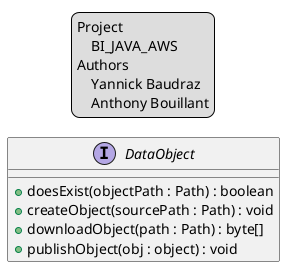 @startuml
'https://plantuml.com/class-diagram

legend top
    Project
        BI_JAVA_AWS
    Authors
        Yannick Baudraz
        Anthony Bouillant
endlegend

interface DataObject {
    + doesExist(objectPath : Path) : boolean
    + createObject(sourcePath : Path) : void
    + downloadObject(path : Path) : byte[]
    + publishObject(obj : object) : void
}

@enduml
